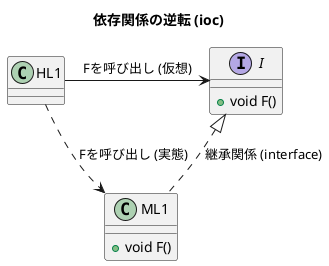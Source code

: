 @startuml
title 依存関係の逆転 (ioc)

interface I {
  + void F()
}

class ML1 {
  + void F()
}

class HL1 {
}

I <|.. ML1: 継承関係 (interface)
HL1 -> I: Fを呼び出し (仮想)
HL1 .> ML1: Fを呼び出し (実態)
@enduml
